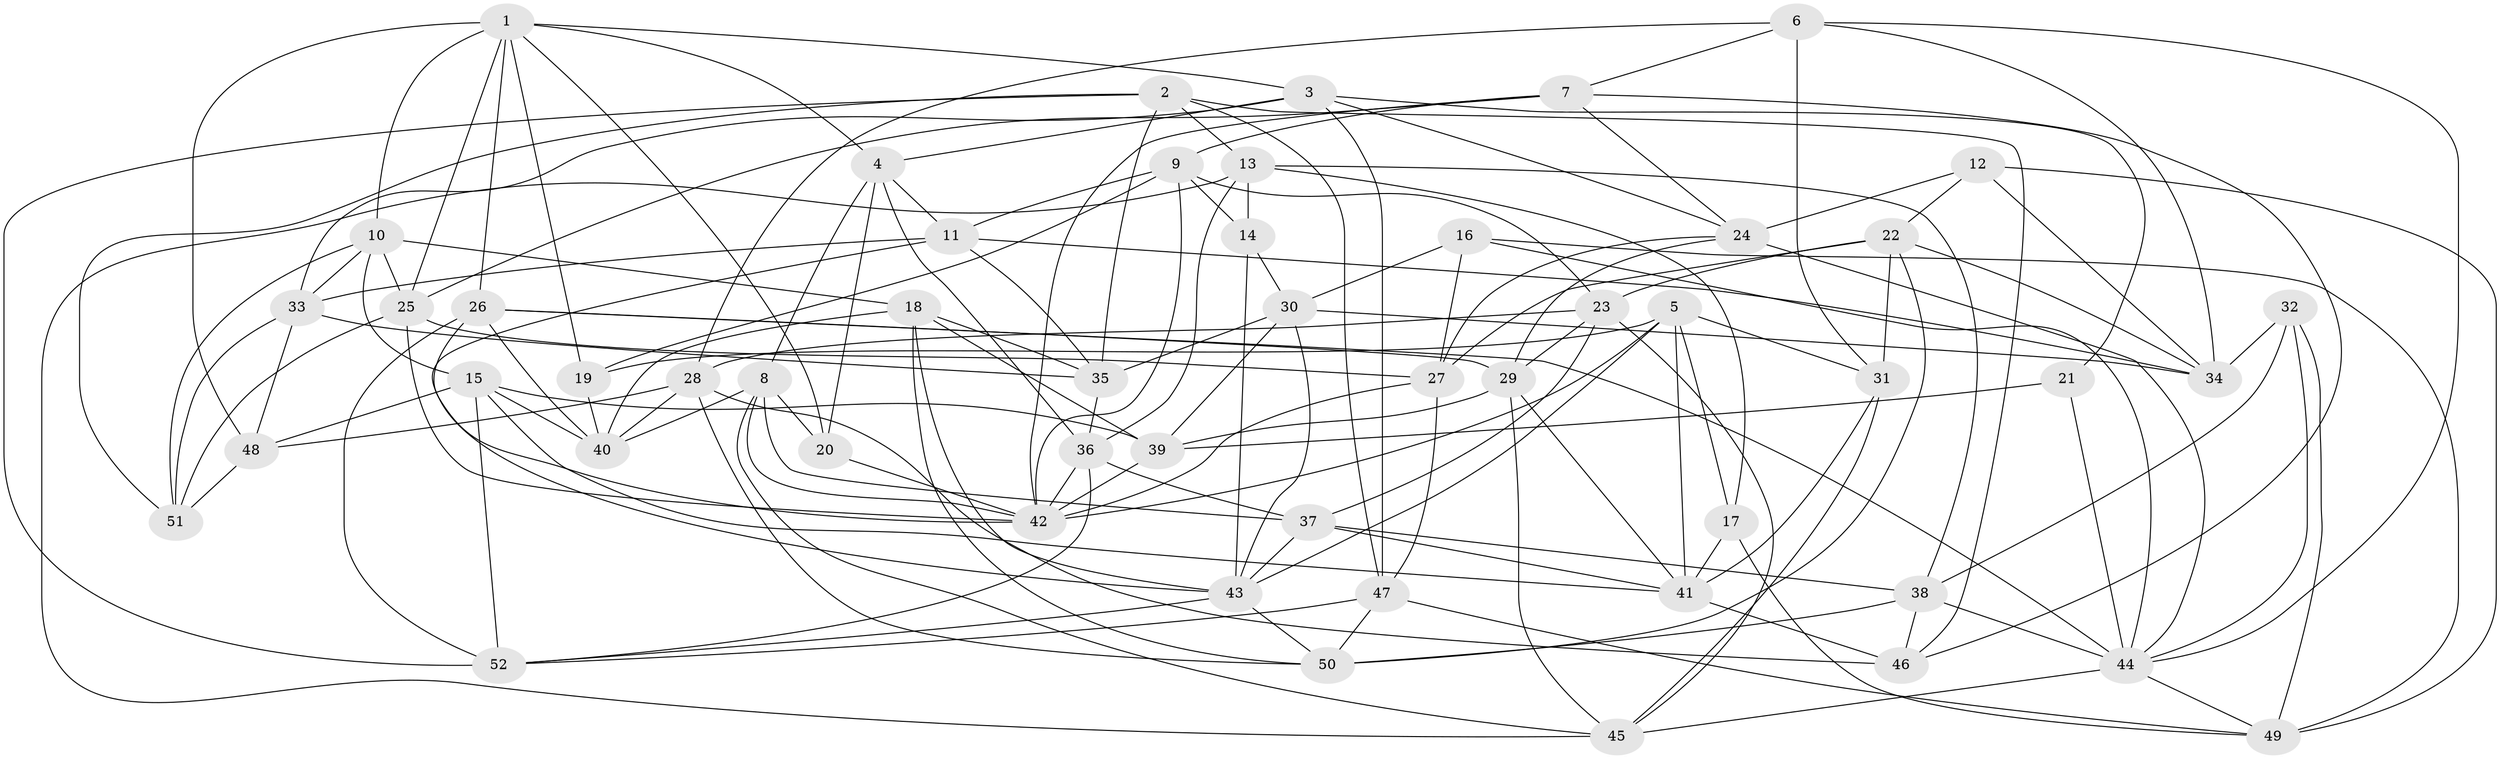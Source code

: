// original degree distribution, {4: 1.0}
// Generated by graph-tools (version 1.1) at 2025/26/03/09/25 03:26:52]
// undirected, 52 vertices, 151 edges
graph export_dot {
graph [start="1"]
  node [color=gray90,style=filled];
  1;
  2;
  3;
  4;
  5;
  6;
  7;
  8;
  9;
  10;
  11;
  12;
  13;
  14;
  15;
  16;
  17;
  18;
  19;
  20;
  21;
  22;
  23;
  24;
  25;
  26;
  27;
  28;
  29;
  30;
  31;
  32;
  33;
  34;
  35;
  36;
  37;
  38;
  39;
  40;
  41;
  42;
  43;
  44;
  45;
  46;
  47;
  48;
  49;
  50;
  51;
  52;
  1 -- 3 [weight=1.0];
  1 -- 4 [weight=1.0];
  1 -- 10 [weight=1.0];
  1 -- 19 [weight=1.0];
  1 -- 20 [weight=1.0];
  1 -- 25 [weight=1.0];
  1 -- 26 [weight=1.0];
  1 -- 48 [weight=1.0];
  2 -- 13 [weight=1.0];
  2 -- 35 [weight=1.0];
  2 -- 46 [weight=1.0];
  2 -- 47 [weight=1.0];
  2 -- 51 [weight=1.0];
  2 -- 52 [weight=1.0];
  3 -- 4 [weight=1.0];
  3 -- 21 [weight=1.0];
  3 -- 24 [weight=1.0];
  3 -- 33 [weight=1.0];
  3 -- 47 [weight=1.0];
  4 -- 8 [weight=1.0];
  4 -- 11 [weight=1.0];
  4 -- 20 [weight=1.0];
  4 -- 36 [weight=1.0];
  5 -- 17 [weight=1.0];
  5 -- 19 [weight=1.0];
  5 -- 31 [weight=1.0];
  5 -- 41 [weight=1.0];
  5 -- 42 [weight=1.0];
  5 -- 43 [weight=1.0];
  6 -- 7 [weight=1.0];
  6 -- 28 [weight=1.0];
  6 -- 31 [weight=2.0];
  6 -- 34 [weight=1.0];
  6 -- 44 [weight=1.0];
  7 -- 9 [weight=1.0];
  7 -- 24 [weight=1.0];
  7 -- 25 [weight=1.0];
  7 -- 42 [weight=1.0];
  7 -- 46 [weight=1.0];
  8 -- 20 [weight=1.0];
  8 -- 37 [weight=1.0];
  8 -- 40 [weight=1.0];
  8 -- 42 [weight=1.0];
  8 -- 45 [weight=1.0];
  9 -- 11 [weight=1.0];
  9 -- 14 [weight=1.0];
  9 -- 19 [weight=1.0];
  9 -- 23 [weight=1.0];
  9 -- 42 [weight=1.0];
  10 -- 15 [weight=1.0];
  10 -- 18 [weight=1.0];
  10 -- 25 [weight=1.0];
  10 -- 33 [weight=1.0];
  10 -- 51 [weight=1.0];
  11 -- 33 [weight=1.0];
  11 -- 34 [weight=1.0];
  11 -- 35 [weight=1.0];
  11 -- 43 [weight=1.0];
  12 -- 22 [weight=1.0];
  12 -- 24 [weight=1.0];
  12 -- 34 [weight=1.0];
  12 -- 49 [weight=1.0];
  13 -- 14 [weight=1.0];
  13 -- 17 [weight=1.0];
  13 -- 36 [weight=1.0];
  13 -- 38 [weight=1.0];
  13 -- 45 [weight=1.0];
  14 -- 30 [weight=1.0];
  14 -- 43 [weight=1.0];
  15 -- 39 [weight=1.0];
  15 -- 40 [weight=1.0];
  15 -- 41 [weight=1.0];
  15 -- 48 [weight=1.0];
  15 -- 52 [weight=1.0];
  16 -- 27 [weight=1.0];
  16 -- 30 [weight=1.0];
  16 -- 44 [weight=1.0];
  16 -- 49 [weight=1.0];
  17 -- 41 [weight=1.0];
  17 -- 49 [weight=1.0];
  18 -- 35 [weight=1.0];
  18 -- 39 [weight=1.0];
  18 -- 40 [weight=1.0];
  18 -- 43 [weight=1.0];
  18 -- 50 [weight=1.0];
  19 -- 40 [weight=1.0];
  20 -- 42 [weight=1.0];
  21 -- 39 [weight=1.0];
  21 -- 44 [weight=2.0];
  22 -- 23 [weight=1.0];
  22 -- 27 [weight=1.0];
  22 -- 31 [weight=1.0];
  22 -- 34 [weight=1.0];
  22 -- 50 [weight=1.0];
  23 -- 28 [weight=1.0];
  23 -- 29 [weight=1.0];
  23 -- 37 [weight=1.0];
  23 -- 45 [weight=1.0];
  24 -- 27 [weight=1.0];
  24 -- 29 [weight=1.0];
  24 -- 44 [weight=1.0];
  25 -- 27 [weight=1.0];
  25 -- 42 [weight=1.0];
  25 -- 51 [weight=1.0];
  26 -- 29 [weight=1.0];
  26 -- 40 [weight=1.0];
  26 -- 42 [weight=1.0];
  26 -- 44 [weight=1.0];
  26 -- 52 [weight=1.0];
  27 -- 42 [weight=1.0];
  27 -- 47 [weight=1.0];
  28 -- 40 [weight=1.0];
  28 -- 46 [weight=1.0];
  28 -- 48 [weight=1.0];
  28 -- 50 [weight=1.0];
  29 -- 39 [weight=1.0];
  29 -- 41 [weight=1.0];
  29 -- 45 [weight=1.0];
  30 -- 34 [weight=1.0];
  30 -- 35 [weight=1.0];
  30 -- 39 [weight=1.0];
  30 -- 43 [weight=1.0];
  31 -- 41 [weight=1.0];
  31 -- 45 [weight=1.0];
  32 -- 34 [weight=1.0];
  32 -- 38 [weight=1.0];
  32 -- 44 [weight=1.0];
  32 -- 49 [weight=1.0];
  33 -- 35 [weight=1.0];
  33 -- 48 [weight=1.0];
  33 -- 51 [weight=1.0];
  35 -- 36 [weight=1.0];
  36 -- 37 [weight=1.0];
  36 -- 42 [weight=1.0];
  36 -- 52 [weight=1.0];
  37 -- 38 [weight=1.0];
  37 -- 41 [weight=1.0];
  37 -- 43 [weight=1.0];
  38 -- 44 [weight=1.0];
  38 -- 46 [weight=1.0];
  38 -- 50 [weight=1.0];
  39 -- 42 [weight=1.0];
  41 -- 46 [weight=2.0];
  43 -- 50 [weight=1.0];
  43 -- 52 [weight=1.0];
  44 -- 45 [weight=1.0];
  44 -- 49 [weight=1.0];
  47 -- 49 [weight=1.0];
  47 -- 50 [weight=1.0];
  47 -- 52 [weight=1.0];
  48 -- 51 [weight=2.0];
}
